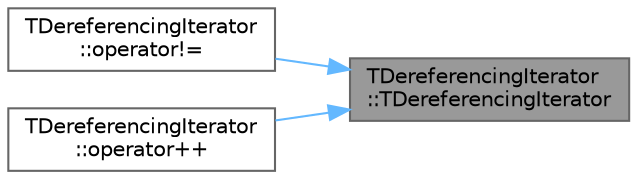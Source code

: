digraph "TDereferencingIterator::TDereferencingIterator"
{
 // INTERACTIVE_SVG=YES
 // LATEX_PDF_SIZE
  bgcolor="transparent";
  edge [fontname=Helvetica,fontsize=10,labelfontname=Helvetica,labelfontsize=10];
  node [fontname=Helvetica,fontsize=10,shape=box,height=0.2,width=0.4];
  rankdir="RL";
  Node1 [id="Node000001",label="TDereferencingIterator\l::TDereferencingIterator",height=0.2,width=0.4,color="gray40", fillcolor="grey60", style="filled", fontcolor="black",tooltip=" "];
  Node1 -> Node2 [id="edge1_Node000001_Node000002",dir="back",color="steelblue1",style="solid",tooltip=" "];
  Node2 [id="Node000002",label="TDereferencingIterator\l::operator!=",height=0.2,width=0.4,color="grey40", fillcolor="white", style="filled",URL="$de/d8d/structTDereferencingIterator.html#a30af0ef730716406424cb8f7425bae6e",tooltip=" "];
  Node1 -> Node3 [id="edge2_Node000001_Node000003",dir="back",color="steelblue1",style="solid",tooltip=" "];
  Node3 [id="Node000003",label="TDereferencingIterator\l::operator++",height=0.2,width=0.4,color="grey40", fillcolor="white", style="filled",URL="$de/d8d/structTDereferencingIterator.html#aa5222a5b715e7b88de12c2f883e268fa",tooltip=" "];
}
